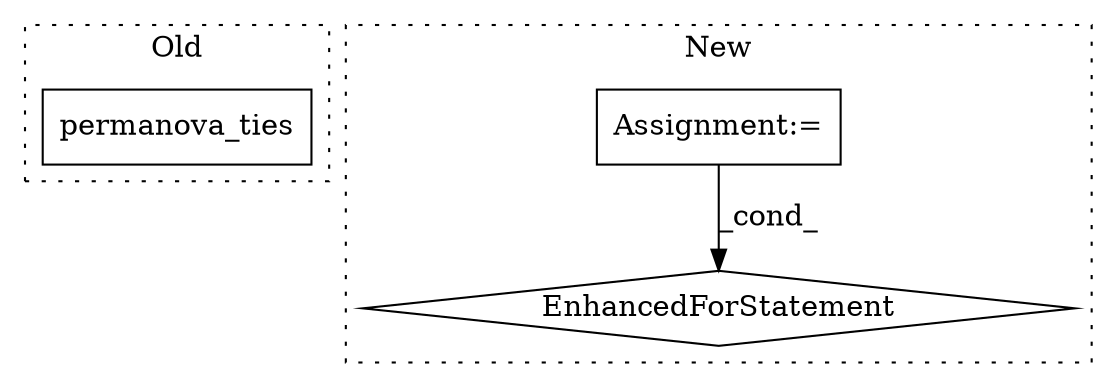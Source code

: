 digraph G {
subgraph cluster0 {
1 [label="permanova_ties" a="32" s="1542" l="16" shape="box"];
label = "Old";
style="dotted";
}
subgraph cluster1 {
2 [label="EnhancedForStatement" a="70" s="1656,1822" l="53,3" shape="diamond"];
3 [label="Assignment:=" a="7" s="1656,1822" l="53,3" shape="box"];
label = "New";
style="dotted";
}
3 -> 2 [label="_cond_"];
}